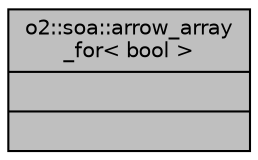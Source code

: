 digraph "o2::soa::arrow_array_for&lt; bool &gt;"
{
 // INTERACTIVE_SVG=YES
  bgcolor="transparent";
  edge [fontname="Helvetica",fontsize="10",labelfontname="Helvetica",labelfontsize="10"];
  node [fontname="Helvetica",fontsize="10",shape=record];
  Node1 [label="{o2::soa::arrow_array\l_for\< bool \>\n||}",height=0.2,width=0.4,color="black", fillcolor="grey75", style="filled", fontcolor="black"];
}
